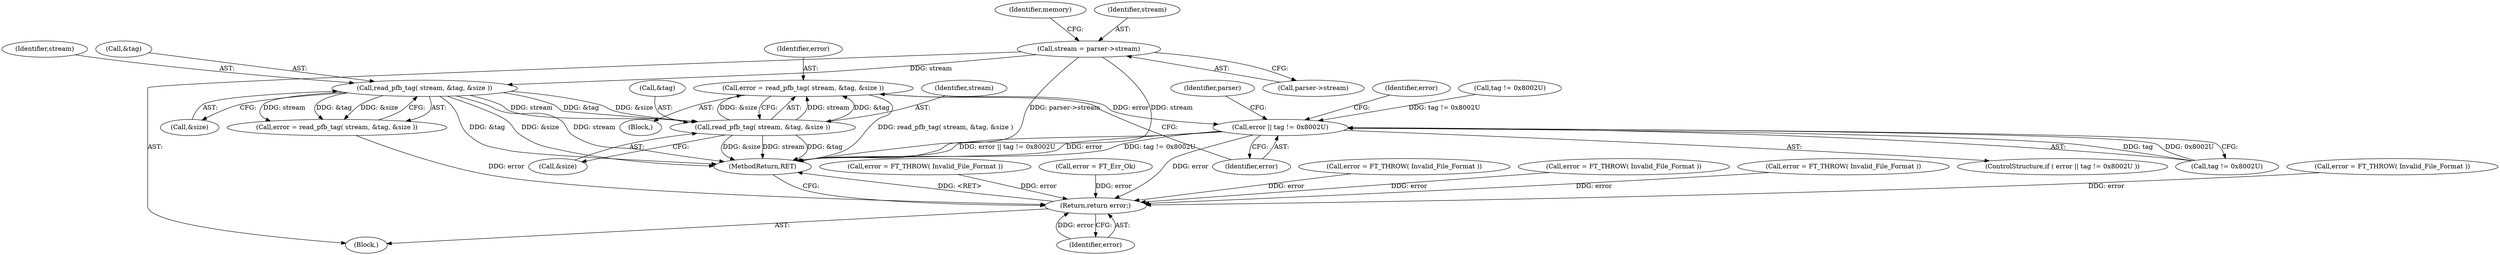 digraph "0_savannah_e3058617f384cb6709f3878f753fa17aca9e3a30@API" {
"1000236" [label="(Call,error = read_pfb_tag( stream, &tag, &size ))"];
"1000238" [label="(Call,read_pfb_tag( stream, &tag, &size ))"];
"1000180" [label="(Call,read_pfb_tag( stream, &tag, &size ))"];
"1000143" [label="(Call,stream = parser->stream)"];
"1000245" [label="(Call,error || tag != 0x8002U)"];
"1000725" [label="(Return,return error;)"];
"1000246" [label="(Identifier,error)"];
"1000244" [label="(ControlStructure,if ( error || tag != 0x8002U ))"];
"1000259" [label="(Identifier,parser)"];
"1000180" [label="(Call,read_pfb_tag( stream, &tag, &size ))"];
"1000141" [label="(Block,)"];
"1000237" [label="(Identifier,error)"];
"1000235" [label="(Block,)"];
"1000242" [label="(Call,&size)"];
"1000504" [label="(Call,error = FT_THROW( Invalid_File_Format ))"];
"1000251" [label="(Call,error = FT_Err_Ok)"];
"1000726" [label="(Identifier,error)"];
"1000150" [label="(Identifier,memory)"];
"1000239" [label="(Identifier,stream)"];
"1000657" [label="(Call,error = FT_THROW( Invalid_File_Format ))"];
"1000240" [label="(Call,&tag)"];
"1000252" [label="(Identifier,error)"];
"1000145" [label="(Call,parser->stream)"];
"1000184" [label="(Call,&size)"];
"1000238" [label="(Call,read_pfb_tag( stream, &tag, &size ))"];
"1000178" [label="(Call,error = read_pfb_tag( stream, &tag, &size ))"];
"1000437" [label="(Call,error = FT_THROW( Invalid_File_Format ))"];
"1000212" [label="(Call,error = FT_THROW( Invalid_File_Format ))"];
"1000725" [label="(Return,return error;)"];
"1000236" [label="(Call,error = read_pfb_tag( stream, &tag, &size ))"];
"1000247" [label="(Call,tag != 0x8002U)"];
"1000727" [label="(MethodReturn,RET)"];
"1000143" [label="(Call,stream = parser->stream)"];
"1000245" [label="(Call,error || tag != 0x8002U)"];
"1000343" [label="(Call,error = FT_THROW( Invalid_File_Format ))"];
"1000181" [label="(Identifier,stream)"];
"1000182" [label="(Call,&tag)"];
"1000190" [label="(Call,tag != 0x8002U)"];
"1000144" [label="(Identifier,stream)"];
"1000236" -> "1000235"  [label="AST: "];
"1000236" -> "1000238"  [label="CFG: "];
"1000237" -> "1000236"  [label="AST: "];
"1000238" -> "1000236"  [label="AST: "];
"1000246" -> "1000236"  [label="CFG: "];
"1000236" -> "1000727"  [label="DDG: read_pfb_tag( stream, &tag, &size )"];
"1000238" -> "1000236"  [label="DDG: stream"];
"1000238" -> "1000236"  [label="DDG: &tag"];
"1000238" -> "1000236"  [label="DDG: &size"];
"1000236" -> "1000245"  [label="DDG: error"];
"1000238" -> "1000242"  [label="CFG: "];
"1000239" -> "1000238"  [label="AST: "];
"1000240" -> "1000238"  [label="AST: "];
"1000242" -> "1000238"  [label="AST: "];
"1000238" -> "1000727"  [label="DDG: stream"];
"1000238" -> "1000727"  [label="DDG: &tag"];
"1000238" -> "1000727"  [label="DDG: &size"];
"1000180" -> "1000238"  [label="DDG: stream"];
"1000180" -> "1000238"  [label="DDG: &tag"];
"1000180" -> "1000238"  [label="DDG: &size"];
"1000180" -> "1000178"  [label="AST: "];
"1000180" -> "1000184"  [label="CFG: "];
"1000181" -> "1000180"  [label="AST: "];
"1000182" -> "1000180"  [label="AST: "];
"1000184" -> "1000180"  [label="AST: "];
"1000178" -> "1000180"  [label="CFG: "];
"1000180" -> "1000727"  [label="DDG: &tag"];
"1000180" -> "1000727"  [label="DDG: &size"];
"1000180" -> "1000727"  [label="DDG: stream"];
"1000180" -> "1000178"  [label="DDG: stream"];
"1000180" -> "1000178"  [label="DDG: &tag"];
"1000180" -> "1000178"  [label="DDG: &size"];
"1000143" -> "1000180"  [label="DDG: stream"];
"1000143" -> "1000141"  [label="AST: "];
"1000143" -> "1000145"  [label="CFG: "];
"1000144" -> "1000143"  [label="AST: "];
"1000145" -> "1000143"  [label="AST: "];
"1000150" -> "1000143"  [label="CFG: "];
"1000143" -> "1000727"  [label="DDG: stream"];
"1000143" -> "1000727"  [label="DDG: parser->stream"];
"1000245" -> "1000244"  [label="AST: "];
"1000245" -> "1000246"  [label="CFG: "];
"1000245" -> "1000247"  [label="CFG: "];
"1000246" -> "1000245"  [label="AST: "];
"1000247" -> "1000245"  [label="AST: "];
"1000252" -> "1000245"  [label="CFG: "];
"1000259" -> "1000245"  [label="CFG: "];
"1000245" -> "1000727"  [label="DDG: error || tag != 0x8002U"];
"1000245" -> "1000727"  [label="DDG: error"];
"1000245" -> "1000727"  [label="DDG: tag != 0x8002U"];
"1000247" -> "1000245"  [label="DDG: tag"];
"1000247" -> "1000245"  [label="DDG: 0x8002U"];
"1000190" -> "1000245"  [label="DDG: tag != 0x8002U"];
"1000245" -> "1000725"  [label="DDG: error"];
"1000725" -> "1000141"  [label="AST: "];
"1000725" -> "1000726"  [label="CFG: "];
"1000726" -> "1000725"  [label="AST: "];
"1000727" -> "1000725"  [label="CFG: "];
"1000725" -> "1000727"  [label="DDG: <RET>"];
"1000726" -> "1000725"  [label="DDG: error"];
"1000343" -> "1000725"  [label="DDG: error"];
"1000178" -> "1000725"  [label="DDG: error"];
"1000437" -> "1000725"  [label="DDG: error"];
"1000251" -> "1000725"  [label="DDG: error"];
"1000657" -> "1000725"  [label="DDG: error"];
"1000504" -> "1000725"  [label="DDG: error"];
"1000212" -> "1000725"  [label="DDG: error"];
}
